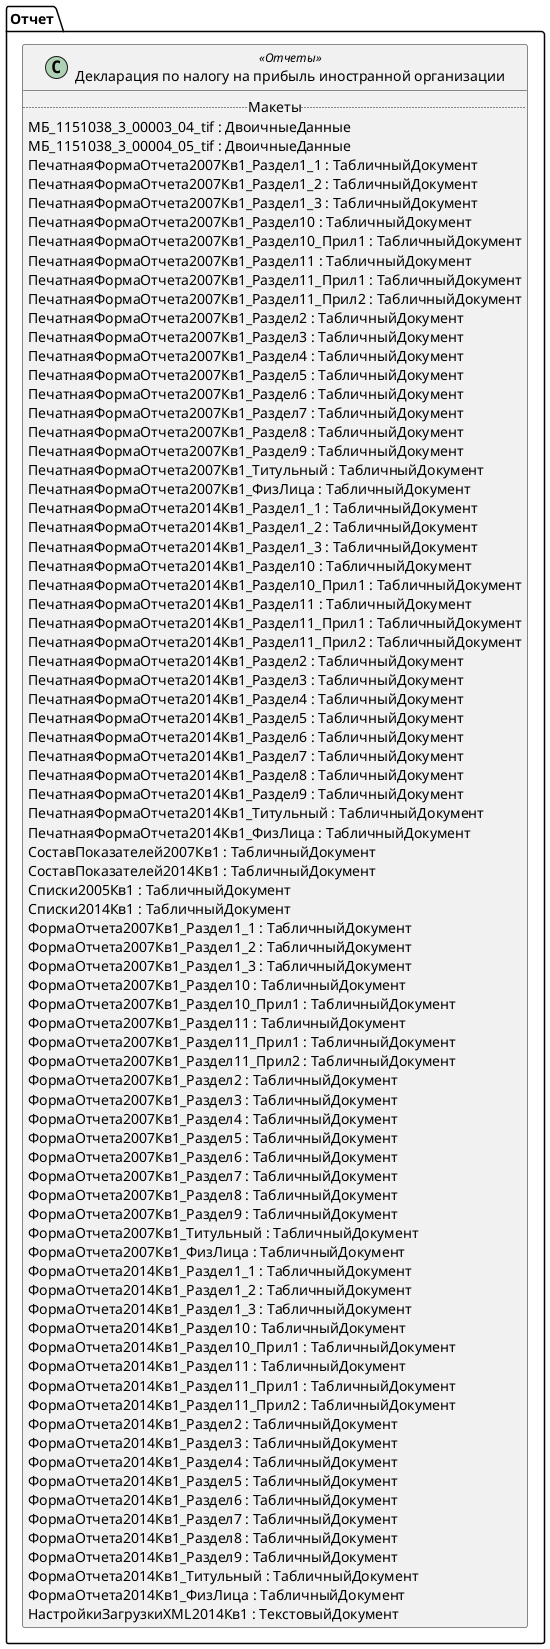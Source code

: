 ﻿@startuml РегламентированныйОтчетПрибыльИностраннойОрганизации
'!include templates.wsd
'..\include templates.wsd
class Отчет.РегламентированныйОтчетПрибыльИностраннойОрганизации as "Декларация по налогу на прибыль иностранной организации" <<Отчеты>>
{
..Макеты..
МБ_1151038_3_00003_04_tif : ДвоичныеДанные
МБ_1151038_3_00004_05_tif : ДвоичныеДанные
ПечатнаяФормаОтчета2007Кв1_Раздел1_1 : ТабличныйДокумент
ПечатнаяФормаОтчета2007Кв1_Раздел1_2 : ТабличныйДокумент
ПечатнаяФормаОтчета2007Кв1_Раздел1_3 : ТабличныйДокумент
ПечатнаяФормаОтчета2007Кв1_Раздел10 : ТабличныйДокумент
ПечатнаяФормаОтчета2007Кв1_Раздел10_Прил1 : ТабличныйДокумент
ПечатнаяФормаОтчета2007Кв1_Раздел11 : ТабличныйДокумент
ПечатнаяФормаОтчета2007Кв1_Раздел11_Прил1 : ТабличныйДокумент
ПечатнаяФормаОтчета2007Кв1_Раздел11_Прил2 : ТабличныйДокумент
ПечатнаяФормаОтчета2007Кв1_Раздел2 : ТабличныйДокумент
ПечатнаяФормаОтчета2007Кв1_Раздел3 : ТабличныйДокумент
ПечатнаяФормаОтчета2007Кв1_Раздел4 : ТабличныйДокумент
ПечатнаяФормаОтчета2007Кв1_Раздел5 : ТабличныйДокумент
ПечатнаяФормаОтчета2007Кв1_Раздел6 : ТабличныйДокумент
ПечатнаяФормаОтчета2007Кв1_Раздел7 : ТабличныйДокумент
ПечатнаяФормаОтчета2007Кв1_Раздел8 : ТабличныйДокумент
ПечатнаяФормаОтчета2007Кв1_Раздел9 : ТабличныйДокумент
ПечатнаяФормаОтчета2007Кв1_Титульный : ТабличныйДокумент
ПечатнаяФормаОтчета2007Кв1_ФизЛица : ТабличныйДокумент
ПечатнаяФормаОтчета2014Кв1_Раздел1_1 : ТабличныйДокумент
ПечатнаяФормаОтчета2014Кв1_Раздел1_2 : ТабличныйДокумент
ПечатнаяФормаОтчета2014Кв1_Раздел1_3 : ТабличныйДокумент
ПечатнаяФормаОтчета2014Кв1_Раздел10 : ТабличныйДокумент
ПечатнаяФормаОтчета2014Кв1_Раздел10_Прил1 : ТабличныйДокумент
ПечатнаяФормаОтчета2014Кв1_Раздел11 : ТабличныйДокумент
ПечатнаяФормаОтчета2014Кв1_Раздел11_Прил1 : ТабличныйДокумент
ПечатнаяФормаОтчета2014Кв1_Раздел11_Прил2 : ТабличныйДокумент
ПечатнаяФормаОтчета2014Кв1_Раздел2 : ТабличныйДокумент
ПечатнаяФормаОтчета2014Кв1_Раздел3 : ТабличныйДокумент
ПечатнаяФормаОтчета2014Кв1_Раздел4 : ТабличныйДокумент
ПечатнаяФормаОтчета2014Кв1_Раздел5 : ТабличныйДокумент
ПечатнаяФормаОтчета2014Кв1_Раздел6 : ТабличныйДокумент
ПечатнаяФормаОтчета2014Кв1_Раздел7 : ТабличныйДокумент
ПечатнаяФормаОтчета2014Кв1_Раздел8 : ТабличныйДокумент
ПечатнаяФормаОтчета2014Кв1_Раздел9 : ТабличныйДокумент
ПечатнаяФормаОтчета2014Кв1_Титульный : ТабличныйДокумент
ПечатнаяФормаОтчета2014Кв1_ФизЛица : ТабличныйДокумент
СоставПоказателей2007Кв1 : ТабличныйДокумент
СоставПоказателей2014Кв1 : ТабличныйДокумент
Списки2005Кв1 : ТабличныйДокумент
Списки2014Кв1 : ТабличныйДокумент
ФормаОтчета2007Кв1_Раздел1_1 : ТабличныйДокумент
ФормаОтчета2007Кв1_Раздел1_2 : ТабличныйДокумент
ФормаОтчета2007Кв1_Раздел1_3 : ТабличныйДокумент
ФормаОтчета2007Кв1_Раздел10 : ТабличныйДокумент
ФормаОтчета2007Кв1_Раздел10_Прил1 : ТабличныйДокумент
ФормаОтчета2007Кв1_Раздел11 : ТабличныйДокумент
ФормаОтчета2007Кв1_Раздел11_Прил1 : ТабличныйДокумент
ФормаОтчета2007Кв1_Раздел11_Прил2 : ТабличныйДокумент
ФормаОтчета2007Кв1_Раздел2 : ТабличныйДокумент
ФормаОтчета2007Кв1_Раздел3 : ТабличныйДокумент
ФормаОтчета2007Кв1_Раздел4 : ТабличныйДокумент
ФормаОтчета2007Кв1_Раздел5 : ТабличныйДокумент
ФормаОтчета2007Кв1_Раздел6 : ТабличныйДокумент
ФормаОтчета2007Кв1_Раздел7 : ТабличныйДокумент
ФормаОтчета2007Кв1_Раздел8 : ТабличныйДокумент
ФормаОтчета2007Кв1_Раздел9 : ТабличныйДокумент
ФормаОтчета2007Кв1_Титульный : ТабличныйДокумент
ФормаОтчета2007Кв1_ФизЛица : ТабличныйДокумент
ФормаОтчета2014Кв1_Раздел1_1 : ТабличныйДокумент
ФормаОтчета2014Кв1_Раздел1_2 : ТабличныйДокумент
ФормаОтчета2014Кв1_Раздел1_3 : ТабличныйДокумент
ФормаОтчета2014Кв1_Раздел10 : ТабличныйДокумент
ФормаОтчета2014Кв1_Раздел10_Прил1 : ТабличныйДокумент
ФормаОтчета2014Кв1_Раздел11 : ТабличныйДокумент
ФормаОтчета2014Кв1_Раздел11_Прил1 : ТабличныйДокумент
ФормаОтчета2014Кв1_Раздел11_Прил2 : ТабличныйДокумент
ФормаОтчета2014Кв1_Раздел2 : ТабличныйДокумент
ФормаОтчета2014Кв1_Раздел3 : ТабличныйДокумент
ФормаОтчета2014Кв1_Раздел4 : ТабличныйДокумент
ФормаОтчета2014Кв1_Раздел5 : ТабличныйДокумент
ФормаОтчета2014Кв1_Раздел6 : ТабличныйДокумент
ФормаОтчета2014Кв1_Раздел7 : ТабличныйДокумент
ФормаОтчета2014Кв1_Раздел8 : ТабличныйДокумент
ФормаОтчета2014Кв1_Раздел9 : ТабличныйДокумент
ФормаОтчета2014Кв1_Титульный : ТабличныйДокумент
ФормаОтчета2014Кв1_ФизЛица : ТабличныйДокумент
НастройкиЗагрузкиXML2014Кв1 : ТекстовыйДокумент
}
@enduml
